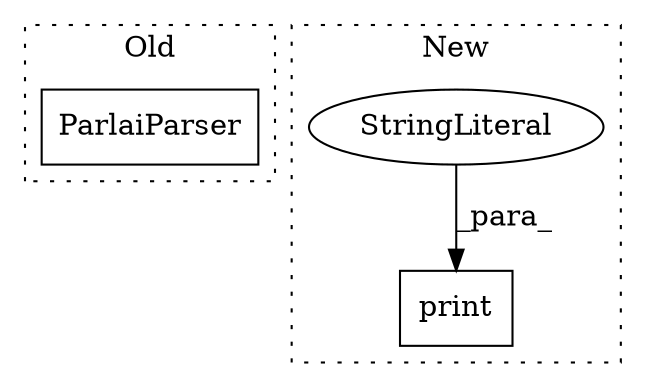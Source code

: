 digraph G {
subgraph cluster0 {
1 [label="ParlaiParser" a="32" s="515" l="14" shape="box"];
label = "Old";
style="dotted";
}
subgraph cluster1 {
2 [label="print" a="32" s="790,827" l="6,1" shape="box"];
3 [label="StringLiteral" a="45" s="796" l="31" shape="ellipse"];
label = "New";
style="dotted";
}
3 -> 2 [label="_para_"];
}